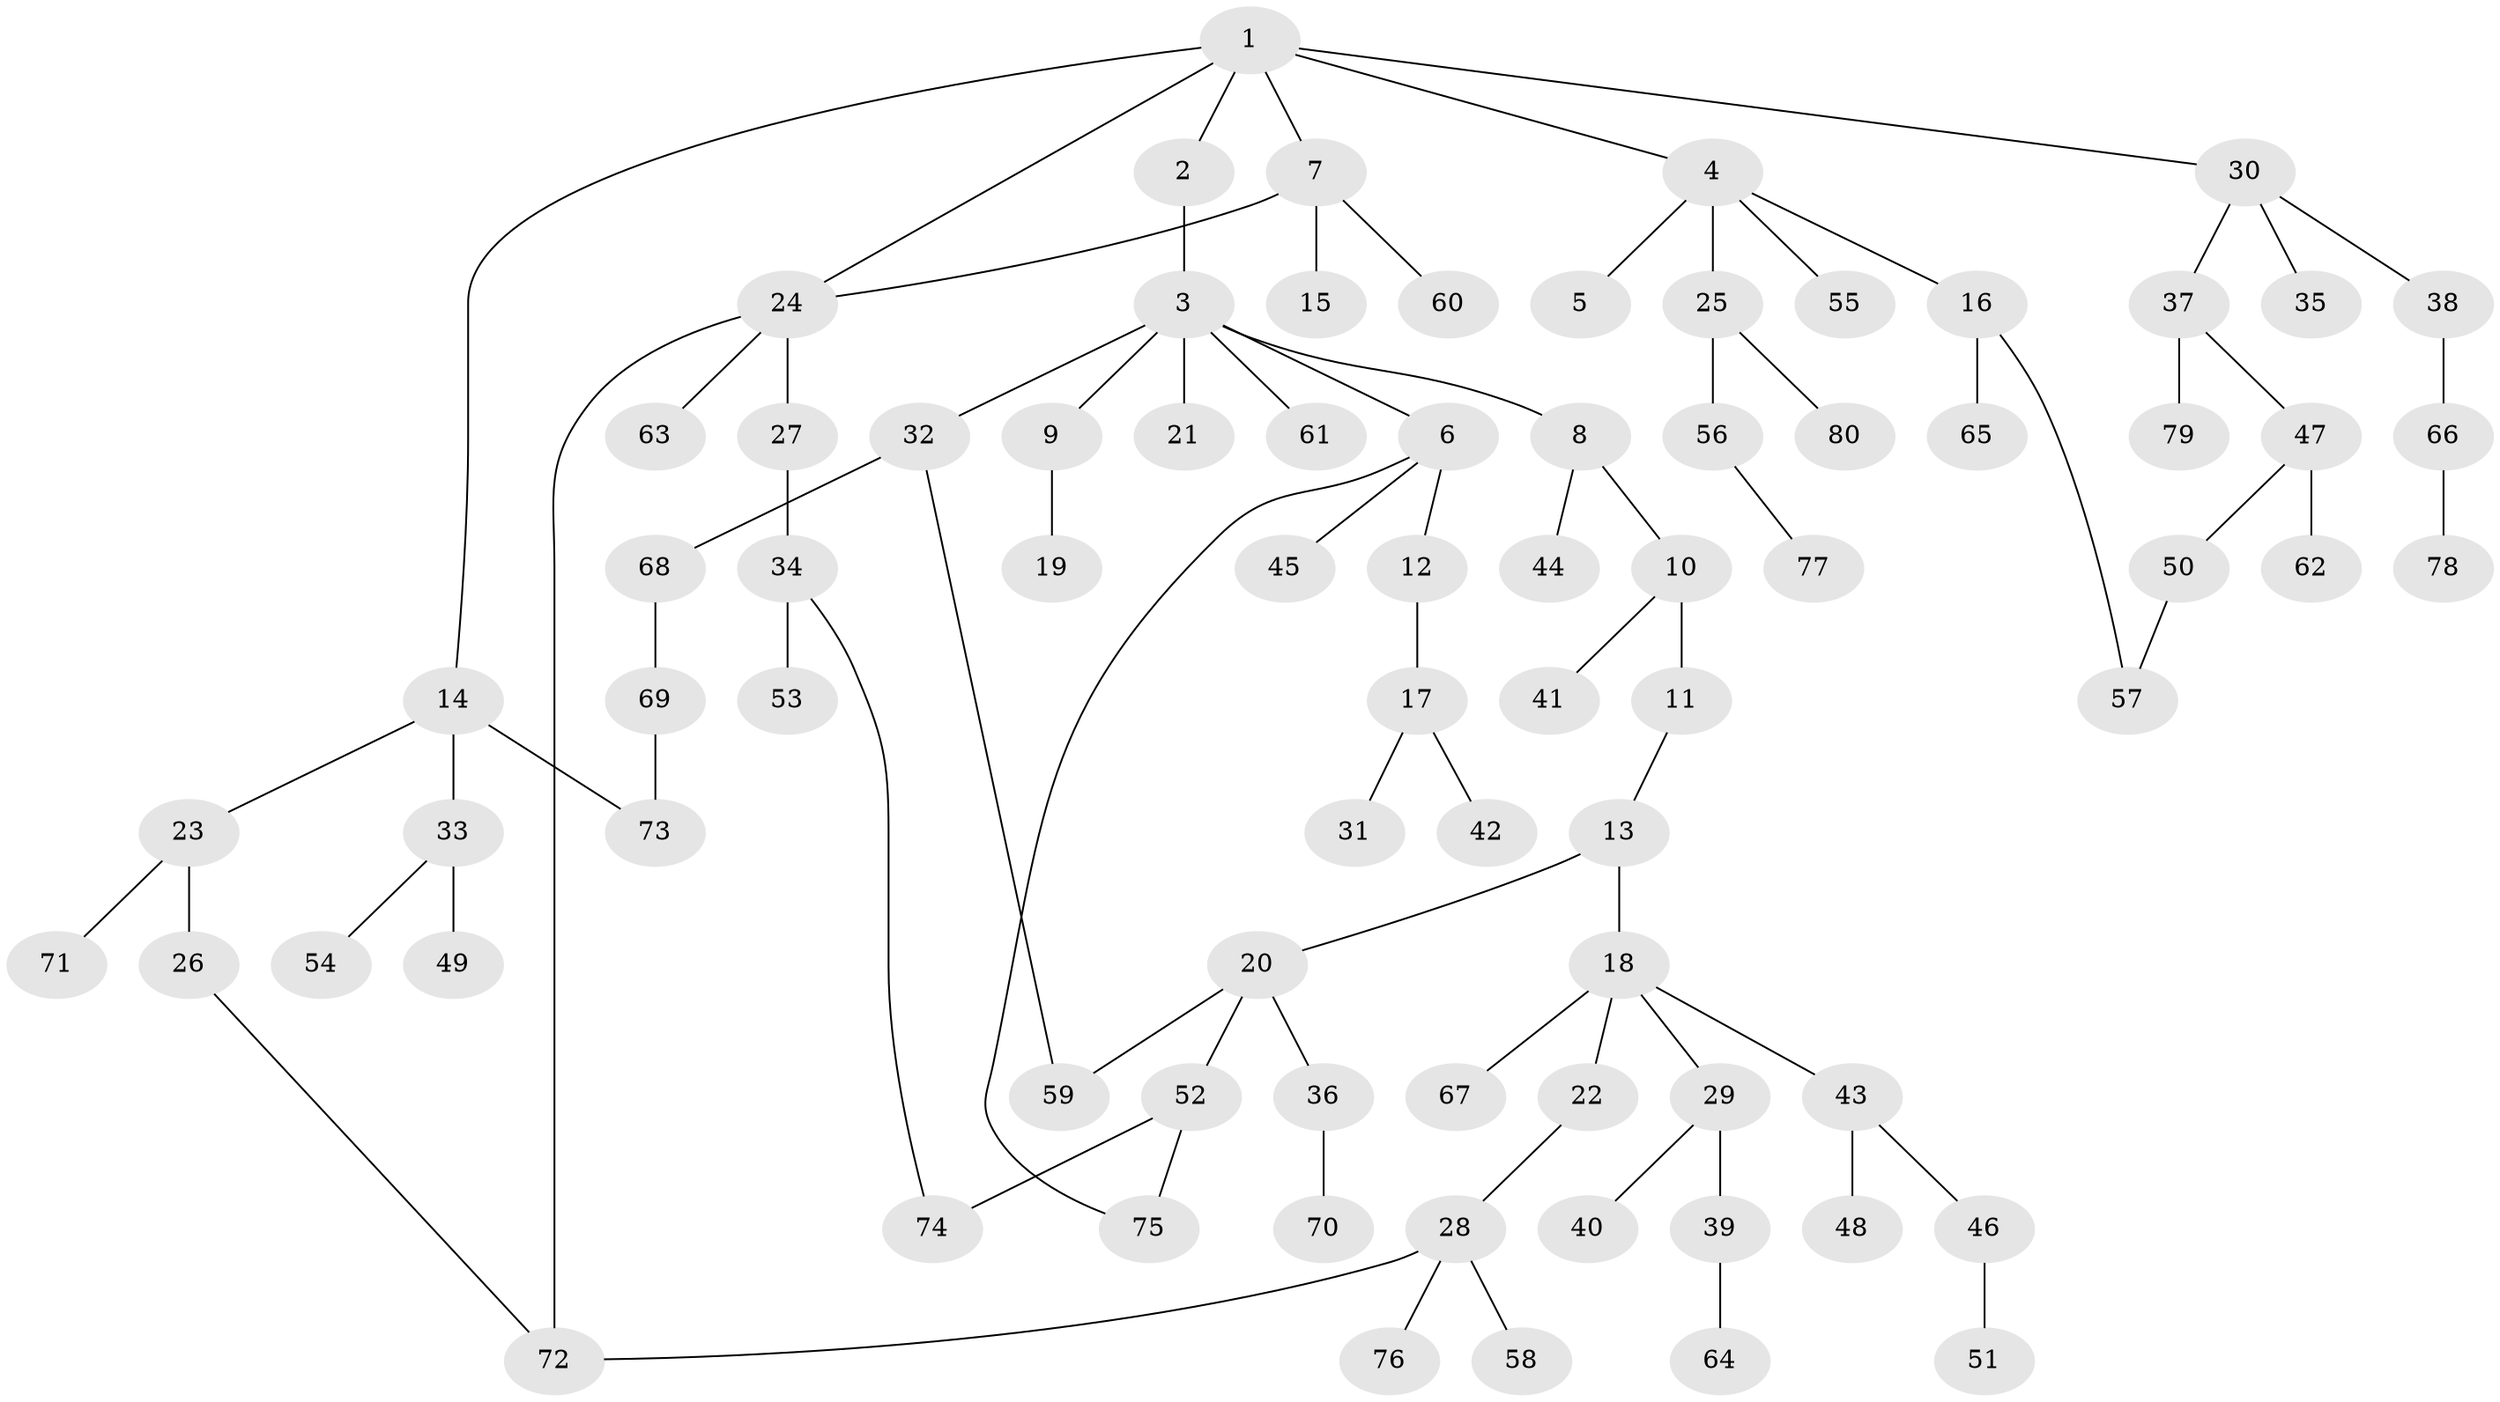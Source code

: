 // coarse degree distribution, {6: 0.03125, 3: 0.25, 2: 0.375, 1: 0.21875, 5: 0.03125, 4: 0.09375}
// Generated by graph-tools (version 1.1) at 2025/36/03/04/25 23:36:05]
// undirected, 80 vertices, 87 edges
graph export_dot {
  node [color=gray90,style=filled];
  1;
  2;
  3;
  4;
  5;
  6;
  7;
  8;
  9;
  10;
  11;
  12;
  13;
  14;
  15;
  16;
  17;
  18;
  19;
  20;
  21;
  22;
  23;
  24;
  25;
  26;
  27;
  28;
  29;
  30;
  31;
  32;
  33;
  34;
  35;
  36;
  37;
  38;
  39;
  40;
  41;
  42;
  43;
  44;
  45;
  46;
  47;
  48;
  49;
  50;
  51;
  52;
  53;
  54;
  55;
  56;
  57;
  58;
  59;
  60;
  61;
  62;
  63;
  64;
  65;
  66;
  67;
  68;
  69;
  70;
  71;
  72;
  73;
  74;
  75;
  76;
  77;
  78;
  79;
  80;
  1 -- 2;
  1 -- 4;
  1 -- 7;
  1 -- 14;
  1 -- 24;
  1 -- 30;
  2 -- 3;
  3 -- 6;
  3 -- 8;
  3 -- 9;
  3 -- 21;
  3 -- 32;
  3 -- 61;
  4 -- 5;
  4 -- 16;
  4 -- 25;
  4 -- 55;
  6 -- 12;
  6 -- 45;
  6 -- 75;
  7 -- 15;
  7 -- 60;
  7 -- 24;
  8 -- 10;
  8 -- 44;
  9 -- 19;
  10 -- 11;
  10 -- 41;
  11 -- 13;
  12 -- 17;
  13 -- 18;
  13 -- 20;
  14 -- 23;
  14 -- 33;
  14 -- 73;
  16 -- 65;
  16 -- 57;
  17 -- 31;
  17 -- 42;
  18 -- 22;
  18 -- 29;
  18 -- 43;
  18 -- 67;
  20 -- 36;
  20 -- 52;
  20 -- 59;
  22 -- 28;
  23 -- 26;
  23 -- 71;
  24 -- 27;
  24 -- 63;
  24 -- 72;
  25 -- 56;
  25 -- 80;
  26 -- 72;
  27 -- 34;
  28 -- 58;
  28 -- 76;
  28 -- 72;
  29 -- 39;
  29 -- 40;
  30 -- 35;
  30 -- 37;
  30 -- 38;
  32 -- 68;
  32 -- 59;
  33 -- 49;
  33 -- 54;
  34 -- 53;
  34 -- 74;
  36 -- 70;
  37 -- 47;
  37 -- 79;
  38 -- 66;
  39 -- 64;
  43 -- 46;
  43 -- 48;
  46 -- 51;
  47 -- 50;
  47 -- 62;
  50 -- 57;
  52 -- 74;
  52 -- 75;
  56 -- 77;
  66 -- 78;
  68 -- 69;
  69 -- 73;
}
